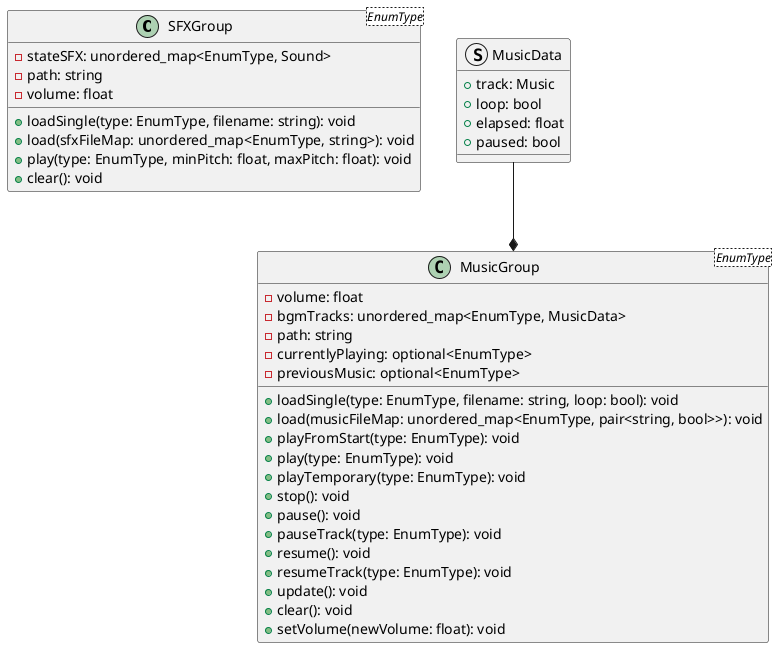 @startuml Audio
class SFXGroup<EnumType> {
    - stateSFX: unordered_map<EnumType, Sound>
    - path: string
    - volume: float
    
    + loadSingle(type: EnumType, filename: string): void
    + load(sfxFileMap: unordered_map<EnumType, string>): void
    + play(type: EnumType, minPitch: float, maxPitch: float): void
    + clear(): void
}

struct MusicData {
    + track: Music
    + loop: bool
    + elapsed: float
    + paused: bool
}

class MusicGroup<EnumType> {
    - volume: float
	- bgmTracks: unordered_map<EnumType, MusicData>
	- path: string
	- currentlyPlaying: optional<EnumType>
	- previousMusic: optional<EnumType>

	+ loadSingle(type: EnumType, filename: string, loop: bool): void
	+ load(musicFileMap: unordered_map<EnumType, pair<string, bool>>): void
	+ playFromStart(type: EnumType): void
	+ play(type: EnumType): void
	+ playTemporary(type: EnumType): void
	+ stop(): void
	+ pause(): void
	+ pauseTrack(type: EnumType): void
	+ resume(): void
	+ resumeTrack(type: EnumType): void
	+ update(): void
	+ clear(): void
	+ setVolume(newVolume: float): void
}

MusicData --* MusicGroup


@enduml